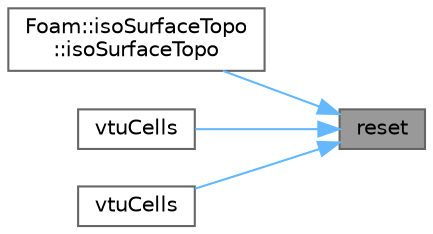 digraph "reset"
{
 // LATEX_PDF_SIZE
  bgcolor="transparent";
  edge [fontname=Helvetica,fontsize=10,labelfontname=Helvetica,labelfontsize=10];
  node [fontname=Helvetica,fontsize=10,shape=box,height=0.2,width=0.4];
  rankdir="RL";
  Node1 [id="Node000001",label="reset",height=0.2,width=0.4,color="gray40", fillcolor="grey60", style="filled", fontcolor="black",tooltip=" "];
  Node1 -> Node2 [id="edge1_Node000001_Node000002",dir="back",color="steelblue1",style="solid",tooltip=" "];
  Node2 [id="Node000002",label="Foam::isoSurfaceTopo\l::isoSurfaceTopo",height=0.2,width=0.4,color="grey40", fillcolor="white", style="filled",URL="$classFoam_1_1isoSurfaceTopo.html#a9ed99df8160042c45cda78499502c31f",tooltip=" "];
  Node1 -> Node3 [id="edge2_Node000001_Node000003",dir="back",color="steelblue1",style="solid",tooltip=" "];
  Node3 [id="Node000003",label="vtuCells",height=0.2,width=0.4,color="grey40", fillcolor="white", style="filled",URL="$classFoam_1_1vtk_1_1vtuCells.html#a7ffed227ce3cd913dadf5e82b2f054bd",tooltip=" "];
  Node1 -> Node4 [id="edge3_Node000001_Node000004",dir="back",color="steelblue1",style="solid",tooltip=" "];
  Node4 [id="Node000004",label="vtuCells",height=0.2,width=0.4,color="grey40", fillcolor="white", style="filled",URL="$classFoam_1_1vtk_1_1vtuCells.html#a53cfa637e3bbf9a7269662117803b3f5",tooltip=" "];
}

